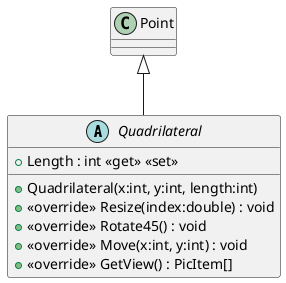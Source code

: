 @startuml
abstract class Quadrilateral {
    + Quadrilateral(x:int, y:int, length:int)
    + Length : int <<get>> <<set>>
    + <<override>> Resize(index:double) : void
    + <<override>> Rotate45() : void
    + <<override>> Move(x:int, y:int) : void
    + <<override>> GetView() : PicItem[]
}
Point <|-- Quadrilateral
@enduml
